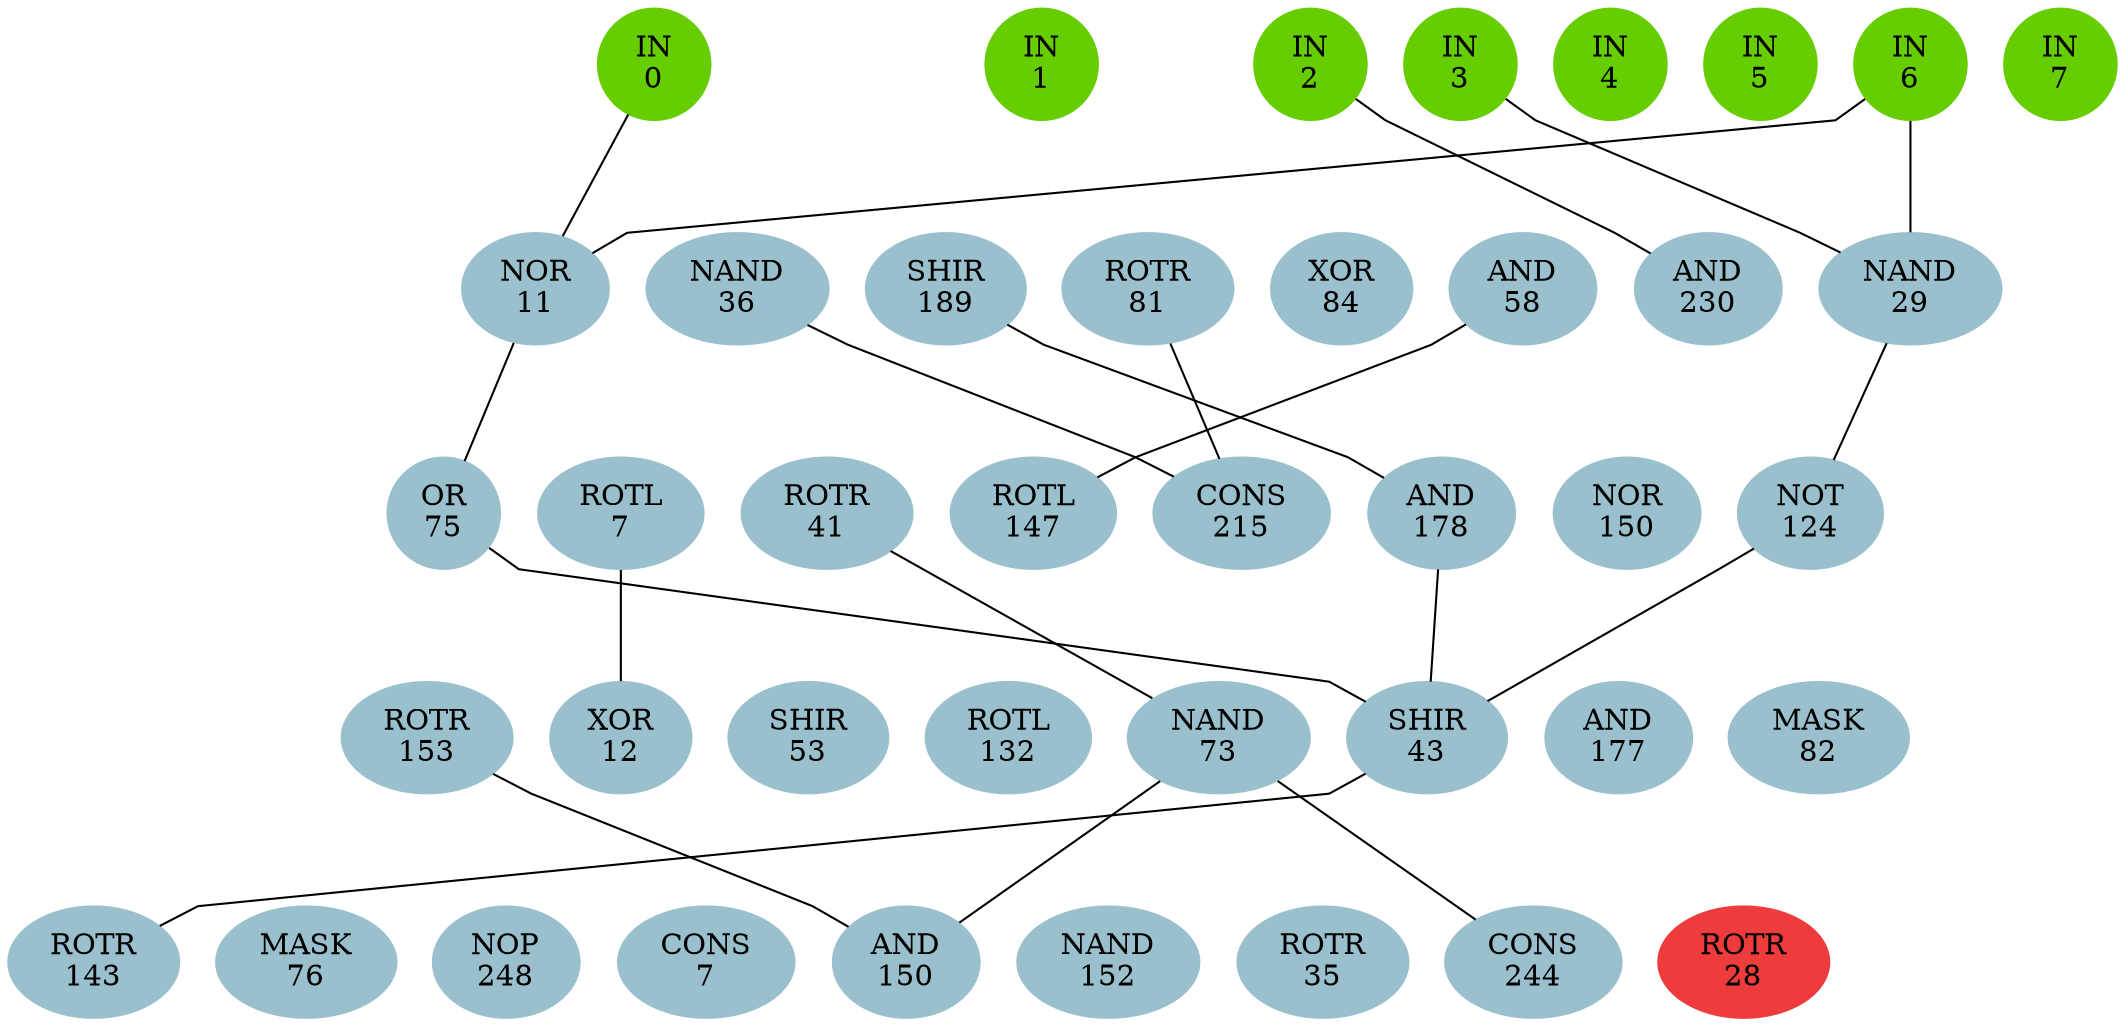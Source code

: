 graph EACircuit {
rankdir=BT;
ranksep=0.75;
ordering=out;
splines=polyline;
node [style=filled, color=lightblue2];

{ rank=same;
node [color=chartreuse3];
"-1_0"[label="IN\n0"];
node [color=chartreuse3];
"-1_1"[label="IN\n1"];
node [color=chartreuse3];
"-1_2"[label="IN\n2"];
node [color=chartreuse3];
"-1_3"[label="IN\n3"];
node [color=chartreuse3];
"-1_4"[label="IN\n4"];
node [color=chartreuse3];
"-1_5"[label="IN\n5"];
node [color=chartreuse3];
"-1_6"[label="IN\n6"];
node [color=chartreuse3];
"-1_7"[label="IN\n7"];
}
{ rank=same;
node [color=lightblue3];
"0_0"[label="NOR\n11"];
node [color=lightblue3];
"0_1"[label="NAND\n36"];
node [color=lightblue3];
"0_2"[label="SHIR\n189"];
node [color=lightblue3];
"0_3"[label="ROTR\n81"];
node [color=lightblue3];
"0_4"[label="XOR\n84"];
node [color=lightblue3];
"0_5"[label="AND\n58"];
node [color=lightblue3];
"0_6"[label="AND\n230"];
node [color=lightblue3];
"0_7"[label="NAND\n29"];
}
{ rank=same;
node [color=lightblue3];
"1_0"[label="OR\n75"];
node [color=lightblue3];
"1_1"[label="ROTL\n7"];
node [color=lightblue3];
"1_2"[label="ROTR\n41"];
node [color=lightblue3];
"1_3"[label="ROTL\n147"];
node [color=lightblue3];
"1_4"[label="CONS\n215"];
node [color=lightblue3];
"1_5"[label="AND\n178"];
node [color=lightblue3];
"1_6"[label="NOR\n150"];
node [color=lightblue3];
"1_7"[label="NOT\n124"];
}
{ rank=same;
node [color=lightblue3];
"2_0"[label="ROTR\n153"];
node [color=lightblue3];
"2_1"[label="XOR\n12"];
node [color=lightblue3];
"2_2"[label="SHIR\n53"];
node [color=lightblue3];
"2_3"[label="ROTL\n132"];
node [color=lightblue3];
"2_4"[label="NAND\n73"];
node [color=lightblue3];
"2_5"[label="SHIR\n43"];
node [color=lightblue3];
"2_6"[label="AND\n177"];
node [color=lightblue3];
"2_7"[label="MASK\n82"];
}
{ rank=same;
node [color=lightblue3];
"3_0"[label="ROTR\n143"];
node [color=lightblue3];
"3_1"[label="MASK\n76"];
node [color=lightblue3];
"3_2"[label="NOP\n248"];
node [color=lightblue3];
"3_3"[label="CONS\n7"];
node [color=lightblue3];
"3_4"[label="AND\n150"];
node [color=lightblue3];
"3_5"[label="NAND\n152"];
node [color=lightblue3];
"3_6"[label="ROTR\n35"];
node [color=lightblue3];
"3_7"[label="CONS\n244"];
}
{ rank=same;
node [color=brown2];
"4_0"[label="ROTR\n28"];
}
edge[style=invis];
"-1_0" -- "-1_1" -- "-1_2" -- "-1_3" -- "-1_4" -- "-1_5" -- "-1_6" -- "-1_7";
"0_0" -- "0_1" -- "0_2" -- "0_3" -- "0_4" -- "0_5" -- "0_6" -- "0_7";
"1_0" -- "1_1" -- "1_2" -- "1_3" -- "1_4" -- "1_5" -- "1_6" -- "1_7";
"2_0" -- "2_1" -- "2_2" -- "2_3" -- "2_4" -- "2_5" -- "2_6" -- "2_7";
"3_0" -- "3_1" -- "3_2" -- "3_3" -- "3_4" -- "3_5" -- "3_6" -- "3_7";
"4_0" -- "4_0";
edge[style=solid];
"0_0" -- "-1_0";
"0_0" -- "-1_6";
"0_6" -- "-1_2";
"0_7" -- "-1_3";
"0_7" -- "-1_6";
"1_0" -- "0_0";
"1_3" -- "0_5";
"1_4" -- "0_1";
"1_4" -- "0_3";
"1_5" -- "0_2";
"1_7" -- "0_7";
"2_1" -- "1_1";
"2_4" -- "1_2";
"2_5" -- "1_0";
"2_5" -- "1_5";
"2_5" -- "1_7";
"3_0" -- "2_5";
"3_4" -- "2_0";
"3_4" -- "2_4";
"3_7" -- "2_4";
}